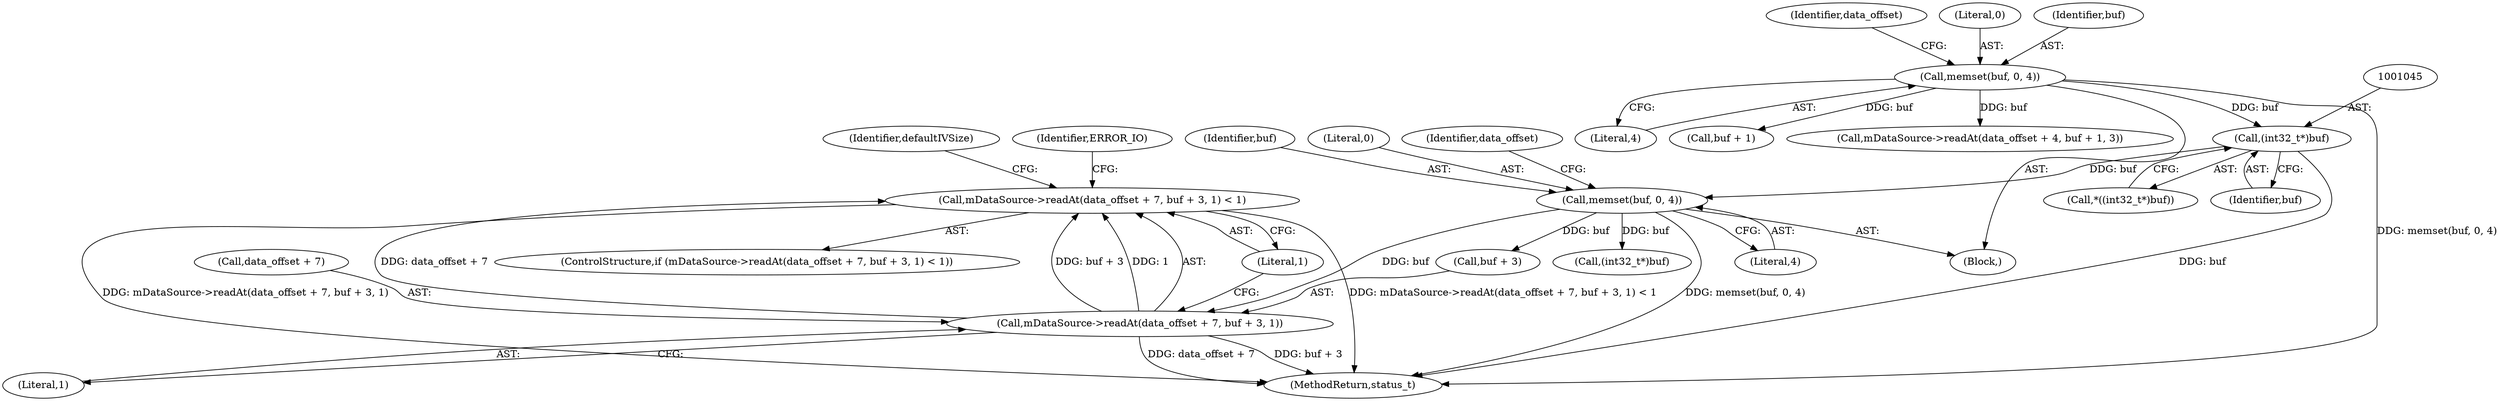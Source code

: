 digraph "0_Android_8a3a2f6ea7defe1a81bb32b3c9f3537f84749b9d@API" {
"1001059" [label="(Call,mDataSource->readAt(data_offset + 7, buf + 3, 1) < 1)"];
"1001060" [label="(Call,mDataSource->readAt(data_offset + 7, buf + 3, 1))"];
"1001054" [label="(Call,memset(buf, 0, 4))"];
"1001044" [label="(Call,(int32_t*)buf)"];
"1001021" [label="(Call,memset(buf, 0, 4))"];
"1001061" [label="(Call,data_offset + 7)"];
"1001062" [label="(Identifier,data_offset)"];
"1001029" [label="(Identifier,data_offset)"];
"1001057" [label="(Literal,4)"];
"1001055" [label="(Identifier,buf)"];
"1001071" [label="(Identifier,ERROR_IO)"];
"1001024" [label="(Literal,4)"];
"1001031" [label="(Call,buf + 1)"];
"1001077" [label="(Call,(int32_t*)buf)"];
"1001056" [label="(Literal,0)"];
"1001021" [label="(Call,memset(buf, 0, 4))"];
"1001043" [label="(Call,*((int32_t*)buf))"];
"1001068" [label="(Literal,1)"];
"1001060" [label="(Call,mDataSource->readAt(data_offset + 7, buf + 3, 1))"];
"1001074" [label="(Identifier,defaultIVSize)"];
"1001044" [label="(Call,(int32_t*)buf)"];
"1001067" [label="(Literal,1)"];
"1001064" [label="(Call,buf + 3)"];
"1001058" [label="(ControlStructure,if (mDataSource->readAt(data_offset + 7, buf + 3, 1) < 1))"];
"1001046" [label="(Identifier,buf)"];
"1001023" [label="(Literal,0)"];
"1001059" [label="(Call,mDataSource->readAt(data_offset + 7, buf + 3, 1) < 1)"];
"1001027" [label="(Call,mDataSource->readAt(data_offset + 4, buf + 1, 3))"];
"1001022" [label="(Identifier,buf)"];
"1001054" [label="(Call,memset(buf, 0, 4))"];
"1001008" [label="(Block,)"];
"1003903" [label="(MethodReturn,status_t)"];
"1001059" -> "1001058"  [label="AST: "];
"1001059" -> "1001068"  [label="CFG: "];
"1001060" -> "1001059"  [label="AST: "];
"1001068" -> "1001059"  [label="AST: "];
"1001071" -> "1001059"  [label="CFG: "];
"1001074" -> "1001059"  [label="CFG: "];
"1001059" -> "1003903"  [label="DDG: mDataSource->readAt(data_offset + 7, buf + 3, 1)"];
"1001059" -> "1003903"  [label="DDG: mDataSource->readAt(data_offset + 7, buf + 3, 1) < 1"];
"1001060" -> "1001059"  [label="DDG: data_offset + 7"];
"1001060" -> "1001059"  [label="DDG: buf + 3"];
"1001060" -> "1001059"  [label="DDG: 1"];
"1001060" -> "1001067"  [label="CFG: "];
"1001061" -> "1001060"  [label="AST: "];
"1001064" -> "1001060"  [label="AST: "];
"1001067" -> "1001060"  [label="AST: "];
"1001068" -> "1001060"  [label="CFG: "];
"1001060" -> "1003903"  [label="DDG: data_offset + 7"];
"1001060" -> "1003903"  [label="DDG: buf + 3"];
"1001054" -> "1001060"  [label="DDG: buf"];
"1001054" -> "1001008"  [label="AST: "];
"1001054" -> "1001057"  [label="CFG: "];
"1001055" -> "1001054"  [label="AST: "];
"1001056" -> "1001054"  [label="AST: "];
"1001057" -> "1001054"  [label="AST: "];
"1001062" -> "1001054"  [label="CFG: "];
"1001054" -> "1003903"  [label="DDG: memset(buf, 0, 4)"];
"1001044" -> "1001054"  [label="DDG: buf"];
"1001054" -> "1001064"  [label="DDG: buf"];
"1001054" -> "1001077"  [label="DDG: buf"];
"1001044" -> "1001043"  [label="AST: "];
"1001044" -> "1001046"  [label="CFG: "];
"1001045" -> "1001044"  [label="AST: "];
"1001046" -> "1001044"  [label="AST: "];
"1001043" -> "1001044"  [label="CFG: "];
"1001044" -> "1003903"  [label="DDG: buf"];
"1001021" -> "1001044"  [label="DDG: buf"];
"1001021" -> "1001008"  [label="AST: "];
"1001021" -> "1001024"  [label="CFG: "];
"1001022" -> "1001021"  [label="AST: "];
"1001023" -> "1001021"  [label="AST: "];
"1001024" -> "1001021"  [label="AST: "];
"1001029" -> "1001021"  [label="CFG: "];
"1001021" -> "1003903"  [label="DDG: memset(buf, 0, 4)"];
"1001021" -> "1001027"  [label="DDG: buf"];
"1001021" -> "1001031"  [label="DDG: buf"];
}
